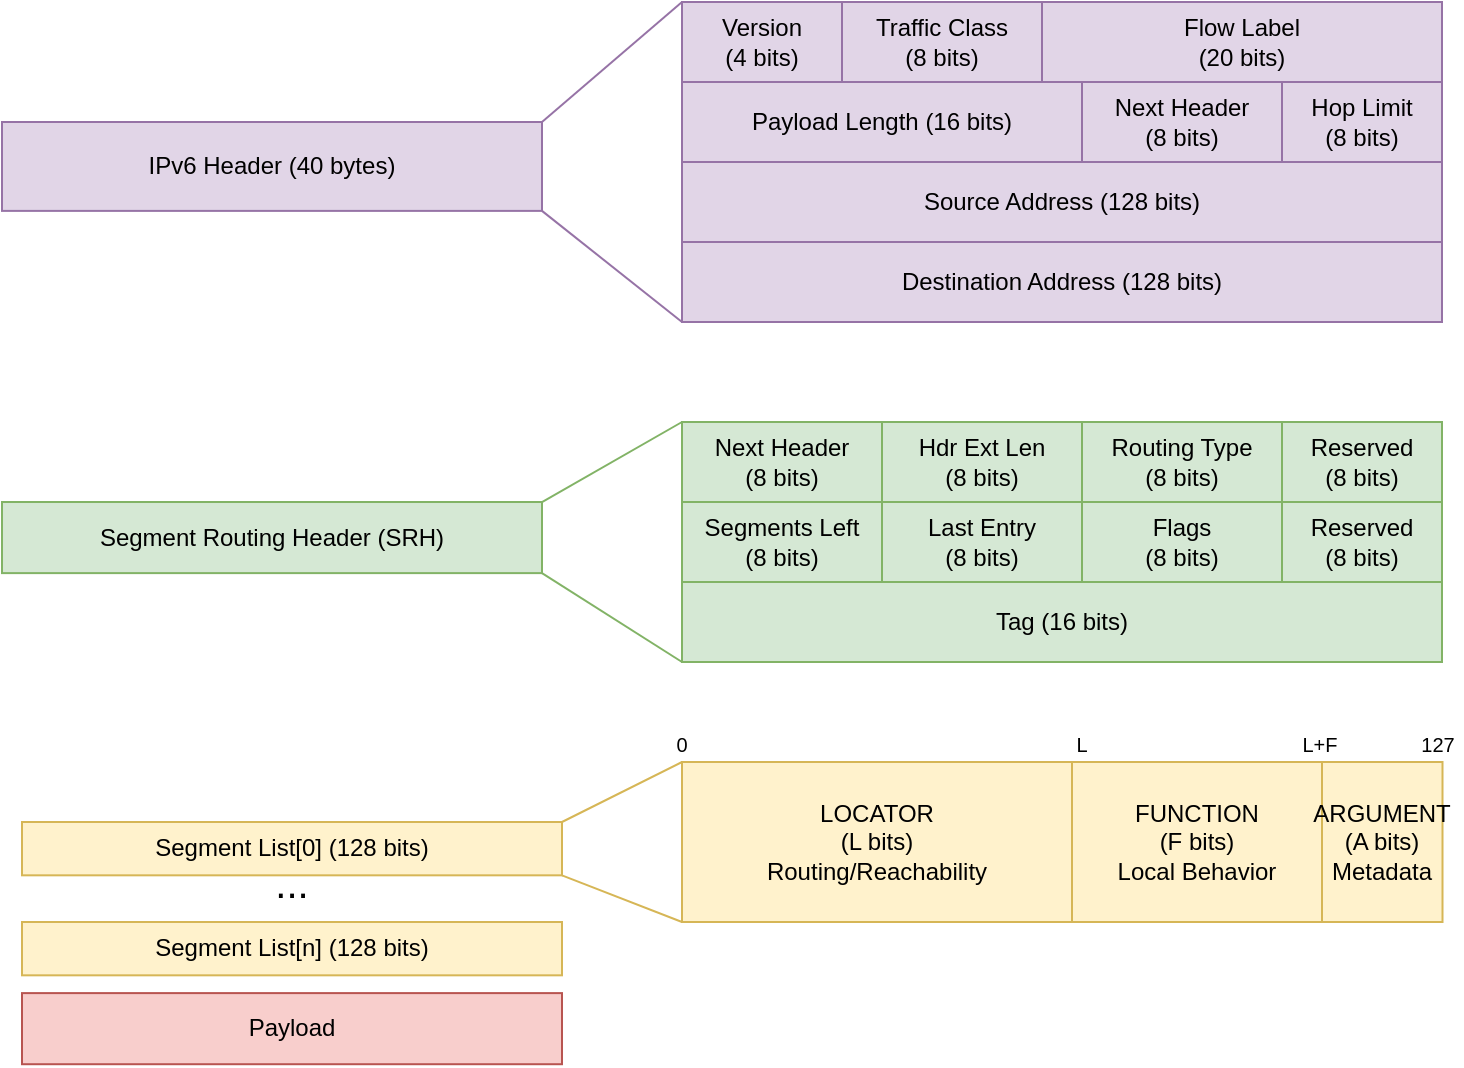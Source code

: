 <mxfile version="27.1.4">
  <diagram name="Page-1" id="r4oSKyWX7vUWpLiGGwLH">
    <mxGraphModel grid="1" page="1" gridSize="10" guides="1" tooltips="1" connect="1" arrows="1" fold="1" pageScale="1" pageWidth="827" pageHeight="1169" math="0" shadow="0">
      <root>
        <mxCell id="0" />
        <mxCell id="1" parent="0" />
        <mxCell id="EcdHZIRUBclrY7Fs3dAs-18" value="" style="group" connectable="0" vertex="1" parent="1">
          <mxGeometry x="40" y="120" width="270" height="240" as="geometry" />
        </mxCell>
        <mxCell id="EcdHZIRUBclrY7Fs3dAs-12" value="IPv6 Header (40 bytes)" style="rounded=0;whiteSpace=wrap;html=1;fillColor=#e1d5e7;strokeColor=#9673a6;" vertex="1" parent="EcdHZIRUBclrY7Fs3dAs-18">
          <mxGeometry width="270" height="44.444" as="geometry" />
        </mxCell>
        <mxCell id="EcdHZIRUBclrY7Fs3dAs-13" value="Segment Routing Header (SRH)" style="rounded=0;whiteSpace=wrap;html=1;fillColor=#d5e8d4;strokeColor=#82b366;" vertex="1" parent="EcdHZIRUBclrY7Fs3dAs-18">
          <mxGeometry y="190.003" width="270" height="35.556" as="geometry" />
        </mxCell>
        <mxCell id="EcdHZIRUBclrY7Fs3dAs-35" value="Version&#xa;(4 bits)" style="rounded=0;whiteSpace=wrap;html=1;fillColor=#e1d5e7;strokeColor=#9673a6;" vertex="1" parent="1">
          <mxGeometry x="380" y="60" width="80" height="40" as="geometry" />
        </mxCell>
        <mxCell id="EcdHZIRUBclrY7Fs3dAs-36" value="Traffic Class&#xa;(8 bits)" style="rounded=0;whiteSpace=wrap;html=1;fillColor=#e1d5e7;strokeColor=#9673a6;" vertex="1" parent="1">
          <mxGeometry x="460" y="60" width="100" height="40" as="geometry" />
        </mxCell>
        <mxCell id="EcdHZIRUBclrY7Fs3dAs-37" value="Flow Label&#xa;(20 bits)" style="rounded=0;whiteSpace=wrap;html=1;fillColor=#e1d5e7;strokeColor=#9673a6;" vertex="1" parent="1">
          <mxGeometry x="560" y="60" width="200" height="40" as="geometry" />
        </mxCell>
        <mxCell id="EcdHZIRUBclrY7Fs3dAs-38" value="Payload Length (16 bits)" style="rounded=0;whiteSpace=wrap;html=1;fillColor=#e1d5e7;strokeColor=#9673a6;" vertex="1" parent="1">
          <mxGeometry x="380" y="100" width="200" height="40" as="geometry" />
        </mxCell>
        <mxCell id="EcdHZIRUBclrY7Fs3dAs-39" value="Next Header&#xa;(8 bits)" style="rounded=0;whiteSpace=wrap;html=1;fillColor=#e1d5e7;strokeColor=#9673a6;" vertex="1" parent="1">
          <mxGeometry x="580" y="100" width="100" height="40" as="geometry" />
        </mxCell>
        <mxCell id="EcdHZIRUBclrY7Fs3dAs-40" value="Hop Limit&#xa;(8 bits)" style="rounded=0;whiteSpace=wrap;html=1;fillColor=#e1d5e7;strokeColor=#9673a6;" vertex="1" parent="1">
          <mxGeometry x="680" y="100" width="80" height="40" as="geometry" />
        </mxCell>
        <mxCell id="EcdHZIRUBclrY7Fs3dAs-41" value="Source Address (128 bits)" style="rounded=0;whiteSpace=wrap;html=1;fillColor=#e1d5e7;strokeColor=#9673a6;" vertex="1" parent="1">
          <mxGeometry x="380" y="140" width="380" height="40" as="geometry" />
        </mxCell>
        <mxCell id="EcdHZIRUBclrY7Fs3dAs-42" value="Destination Address (128 bits)" style="rounded=0;whiteSpace=wrap;html=1;fillColor=#e1d5e7;strokeColor=#9673a6;" vertex="1" parent="1">
          <mxGeometry x="380" y="180" width="380" height="40" as="geometry" />
        </mxCell>
        <mxCell id="EcdHZIRUBclrY7Fs3dAs-44" value="Next Header&#xa;(8 bits)" style="rounded=0;whiteSpace=wrap;html=1;fillColor=#d5e8d4;strokeColor=#82b366;" vertex="1" parent="1">
          <mxGeometry x="380" y="270" width="100" height="40" as="geometry" />
        </mxCell>
        <mxCell id="EcdHZIRUBclrY7Fs3dAs-45" value="Hdr Ext Len&#xa;(8 bits)" style="rounded=0;whiteSpace=wrap;html=1;fillColor=#d5e8d4;strokeColor=#82b366;" vertex="1" parent="1">
          <mxGeometry x="480" y="270" width="100" height="40" as="geometry" />
        </mxCell>
        <mxCell id="EcdHZIRUBclrY7Fs3dAs-46" value="Routing Type&#xa;(8 bits)" style="rounded=0;whiteSpace=wrap;html=1;fillColor=#d5e8d4;strokeColor=#82b366;" vertex="1" parent="1">
          <mxGeometry x="580" y="270" width="100" height="40" as="geometry" />
        </mxCell>
        <mxCell id="EcdHZIRUBclrY7Fs3dAs-47" value="Reserved&#xa;(8 bits)" style="rounded=0;whiteSpace=wrap;html=1;fillColor=#d5e8d4;strokeColor=#82b366;" vertex="1" parent="1">
          <mxGeometry x="680" y="270" width="80" height="40" as="geometry" />
        </mxCell>
        <mxCell id="EcdHZIRUBclrY7Fs3dAs-48" value="Segments Left&#xa;(8 bits)" style="rounded=0;whiteSpace=wrap;html=1;fillColor=#d5e8d4;strokeColor=#82b366;" vertex="1" parent="1">
          <mxGeometry x="380" y="310" width="100" height="40" as="geometry" />
        </mxCell>
        <mxCell id="EcdHZIRUBclrY7Fs3dAs-49" value="Last Entry&#xa;(8 bits)" style="rounded=0;whiteSpace=wrap;html=1;fillColor=#d5e8d4;strokeColor=#82b366;" vertex="1" parent="1">
          <mxGeometry x="480" y="310" width="100" height="40" as="geometry" />
        </mxCell>
        <mxCell id="EcdHZIRUBclrY7Fs3dAs-50" value="Flags&#xa;(8 bits)" style="rounded=0;whiteSpace=wrap;html=1;fillColor=#d5e8d4;strokeColor=#82b366;" vertex="1" parent="1">
          <mxGeometry x="580" y="310" width="100" height="40" as="geometry" />
        </mxCell>
        <mxCell id="EcdHZIRUBclrY7Fs3dAs-51" value="Reserved&#xa;(8 bits)" style="rounded=0;whiteSpace=wrap;html=1;fillColor=#d5e8d4;strokeColor=#82b366;" vertex="1" parent="1">
          <mxGeometry x="680" y="310" width="80" height="40" as="geometry" />
        </mxCell>
        <mxCell id="EcdHZIRUBclrY7Fs3dAs-52" value="Tag (16 bits)" style="rounded=0;whiteSpace=wrap;html=1;fillColor=#d5e8d4;strokeColor=#82b366;" vertex="1" parent="1">
          <mxGeometry x="380" y="350" width="380" height="40" as="geometry" />
        </mxCell>
        <mxCell id="EcdHZIRUBclrY7Fs3dAs-61" value="LOCATOR&#xa;(L bits)&#xa;Routing/Reachability" style="rounded=0;whiteSpace=wrap;html=1;fillColor=#fff2cc;strokeColor=#d6b656;verticalAlign=middle;" vertex="1" parent="1">
          <mxGeometry x="380" y="440" width="195.0" height="80" as="geometry" />
        </mxCell>
        <mxCell id="EcdHZIRUBclrY7Fs3dAs-62" value="FUNCTION&#xa;(F bits)&#xa;Local Behavior" style="rounded=0;whiteSpace=wrap;html=1;fillColor=#fff2cc;strokeColor=#d6b656;verticalAlign=middle;" vertex="1" parent="1">
          <mxGeometry x="575" y="440" width="125" height="80" as="geometry" />
        </mxCell>
        <mxCell id="EcdHZIRUBclrY7Fs3dAs-63" value="ARGUMENT&#xa;(A bits)&#xa;Metadata" style="rounded=0;whiteSpace=wrap;html=1;fillColor=#fff2cc;strokeColor=#d6b656;verticalAlign=middle;" vertex="1" parent="1">
          <mxGeometry x="700" y="440" width="60.25" height="80" as="geometry" />
        </mxCell>
        <mxCell id="EcdHZIRUBclrY7Fs3dAs-64" value="0" style="text;html=1;strokeColor=none;fillColor=none;align=center;verticalAlign=bottom;whiteSpace=wrap;rounded=0;fontSize=10;" vertex="1" parent="1">
          <mxGeometry x="370" y="420" width="19.5" height="20" as="geometry" />
        </mxCell>
        <mxCell id="EcdHZIRUBclrY7Fs3dAs-65" value="L" style="text;html=1;strokeColor=none;fillColor=none;align=center;verticalAlign=bottom;whiteSpace=wrap;rounded=0;fontSize=10;" vertex="1" parent="1">
          <mxGeometry x="570.125" y="420" width="19.5" height="20" as="geometry" />
        </mxCell>
        <mxCell id="EcdHZIRUBclrY7Fs3dAs-66" value="L+F" style="text;html=1;strokeColor=none;fillColor=none;align=center;verticalAlign=bottom;whiteSpace=wrap;rounded=0;fontSize=10;" vertex="1" parent="1">
          <mxGeometry x="687.125" y="420" width="24.375" height="20" as="geometry" />
        </mxCell>
        <mxCell id="EcdHZIRUBclrY7Fs3dAs-67" value="127" style="text;html=1;strokeColor=none;fillColor=none;align=center;verticalAlign=bottom;whiteSpace=wrap;rounded=0;fontSize=10;" vertex="1" parent="1">
          <mxGeometry x="745.625" y="420" width="24.375" height="20" as="geometry" />
        </mxCell>
        <mxCell id="EcdHZIRUBclrY7Fs3dAs-106" value="" style="endArrow=none;html=1;rounded=0;fillColor=#e1d5e7;strokeColor=#9673a6;exitX=1;exitY=0;exitDx=0;exitDy=0;entryX=0;entryY=0;entryDx=0;entryDy=0;" edge="1" parent="1" source="EcdHZIRUBclrY7Fs3dAs-12" target="EcdHZIRUBclrY7Fs3dAs-35">
          <mxGeometry width="50" height="50" relative="1" as="geometry">
            <mxPoint x="170" y="170" as="sourcePoint" />
            <mxPoint x="220" y="120" as="targetPoint" />
          </mxGeometry>
        </mxCell>
        <mxCell id="EcdHZIRUBclrY7Fs3dAs-107" value="" style="endArrow=none;html=1;rounded=0;fillColor=#e1d5e7;strokeColor=#9673a6;entryX=0;entryY=1;entryDx=0;entryDy=0;exitX=1;exitY=1;exitDx=0;exitDy=0;" edge="1" parent="1" source="EcdHZIRUBclrY7Fs3dAs-12" target="EcdHZIRUBclrY7Fs3dAs-42">
          <mxGeometry width="50" height="50" relative="1" as="geometry">
            <mxPoint x="340" y="250" as="sourcePoint" />
            <mxPoint x="410" y="160" as="targetPoint" />
          </mxGeometry>
        </mxCell>
        <mxCell id="EcdHZIRUBclrY7Fs3dAs-108" value="" style="endArrow=none;html=1;rounded=0;fillColor=#d5e8d4;strokeColor=#82b366;exitX=1;exitY=0;exitDx=0;exitDy=0;entryX=0;entryY=0;entryDx=0;entryDy=0;" edge="1" parent="1" source="EcdHZIRUBclrY7Fs3dAs-13" target="EcdHZIRUBclrY7Fs3dAs-44">
          <mxGeometry width="50" height="50" relative="1" as="geometry">
            <mxPoint x="660" y="240" as="sourcePoint" />
            <mxPoint x="710" y="190" as="targetPoint" />
          </mxGeometry>
        </mxCell>
        <mxCell id="EcdHZIRUBclrY7Fs3dAs-109" value="" style="endArrow=none;html=1;rounded=0;fillColor=#d5e8d4;strokeColor=#82b366;exitX=1;exitY=1;exitDx=0;exitDy=0;entryX=0;entryY=1;entryDx=0;entryDy=0;" edge="1" parent="1" source="EcdHZIRUBclrY7Fs3dAs-13" target="EcdHZIRUBclrY7Fs3dAs-52">
          <mxGeometry width="50" height="50" relative="1" as="geometry">
            <mxPoint x="330" y="260" as="sourcePoint" />
            <mxPoint x="400" y="277" as="targetPoint" />
          </mxGeometry>
        </mxCell>
        <mxCell id="EcdHZIRUBclrY7Fs3dAs-14" value="Segment List[0] (128 bits)" style="rounded=0;whiteSpace=wrap;html=1;fillColor=#fff2cc;strokeColor=#d6b656;" vertex="1" parent="1">
          <mxGeometry x="50" y="469.998" width="270" height="26.667" as="geometry" />
        </mxCell>
        <mxCell id="EcdHZIRUBclrY7Fs3dAs-16" value="Segment List[n] (128 bits)" style="rounded=0;whiteSpace=wrap;html=1;fillColor=#fff2cc;strokeColor=#d6b656;" vertex="1" parent="1">
          <mxGeometry x="50" y="519.999" width="270" height="26.667" as="geometry" />
        </mxCell>
        <mxCell id="EcdHZIRUBclrY7Fs3dAs-17" value="Payload" style="rounded=0;whiteSpace=wrap;html=1;fillColor=#f8cecc;strokeColor=#b85450;" vertex="1" parent="1">
          <mxGeometry x="50" y="555.554" width="270" height="35.556" as="geometry" />
        </mxCell>
        <mxCell id="EcdHZIRUBclrY7Fs3dAs-111" value="" style="endArrow=none;html=1;rounded=0;exitX=1;exitY=0;exitDx=0;exitDy=0;entryX=0;entryY=0;entryDx=0;entryDy=0;fillColor=#fff2cc;strokeColor=#d6b656;" edge="1" parent="1" source="EcdHZIRUBclrY7Fs3dAs-14" target="EcdHZIRUBclrY7Fs3dAs-61">
          <mxGeometry width="50" height="50" relative="1" as="geometry">
            <mxPoint x="330" y="470" as="sourcePoint" />
            <mxPoint x="380" y="420" as="targetPoint" />
          </mxGeometry>
        </mxCell>
        <mxCell id="EcdHZIRUBclrY7Fs3dAs-112" value="" style="endArrow=none;html=1;rounded=0;exitX=1;exitY=1;exitDx=0;exitDy=0;entryX=0;entryY=1;entryDx=0;entryDy=0;fillColor=#fff2cc;strokeColor=#d6b656;" edge="1" parent="1" source="EcdHZIRUBclrY7Fs3dAs-14" target="EcdHZIRUBclrY7Fs3dAs-61">
          <mxGeometry width="50" height="50" relative="1" as="geometry">
            <mxPoint x="330" y="490" as="sourcePoint" />
            <mxPoint x="390" y="460" as="targetPoint" />
          </mxGeometry>
        </mxCell>
        <mxCell id="EcdHZIRUBclrY7Fs3dAs-113" value="&lt;font style=&quot;font-size: 20px;&quot;&gt;...&lt;/font&gt;" style="text;html=1;align=center;verticalAlign=middle;whiteSpace=wrap;rounded=0;" vertex="1" parent="1">
          <mxGeometry x="155" y="490" width="60" height="20" as="geometry" />
        </mxCell>
      </root>
    </mxGraphModel>
  </diagram>
</mxfile>
